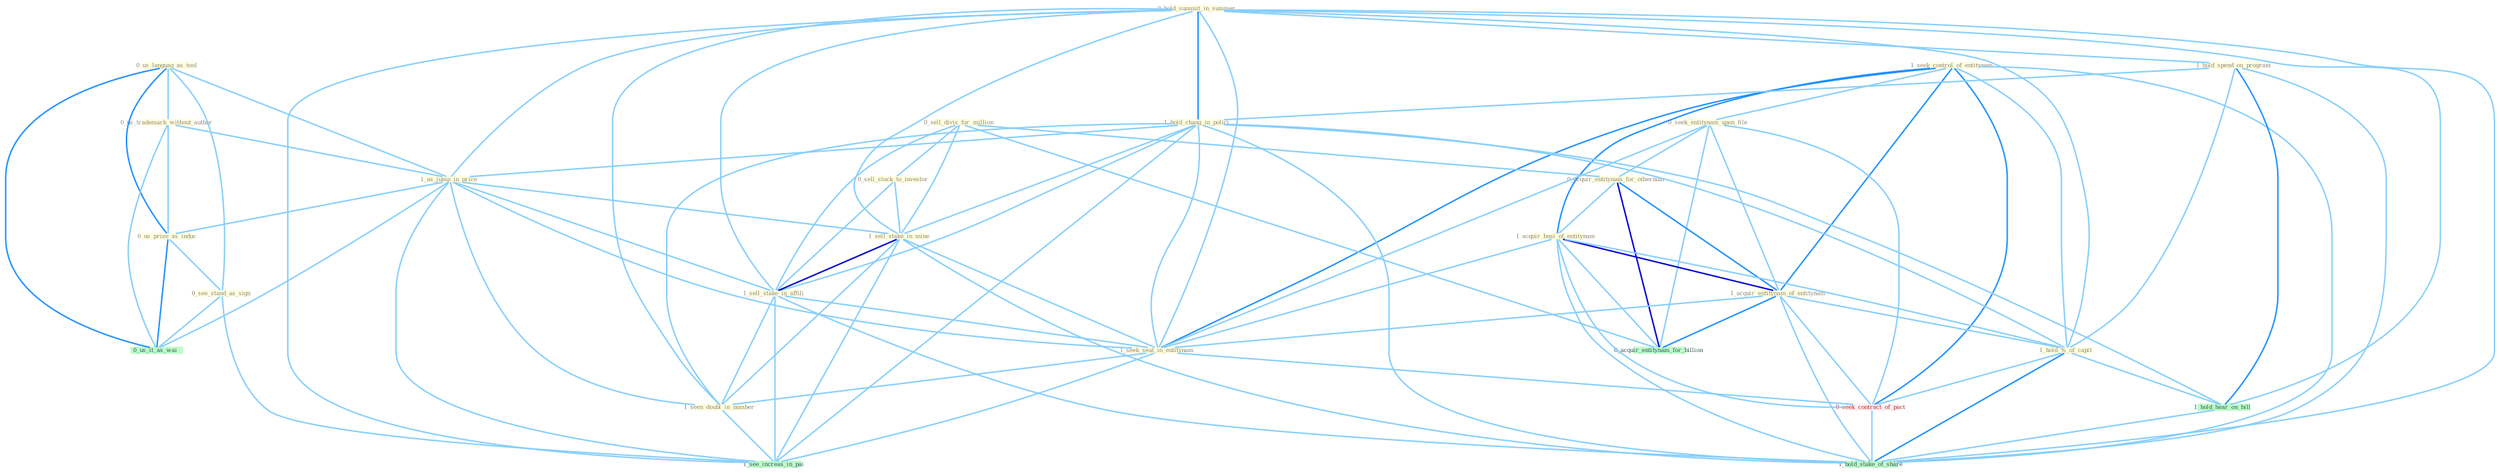 Graph G{ 
    node
    [shape=polygon,style=filled,width=.5,height=.06,color="#BDFCC9",fixedsize=true,fontsize=4,
    fontcolor="#2f4f4f"];
    {node
    [color="#ffffe0", fontcolor="#8b7d6b"] "0_us_languag_as_tool " "1_seek_control_of_entitynam " "0_sell_divis_for_million " "0_sell_stock_to_investor " "0_hold_summit_in_summer " "0_seek_entitynam_upon_file " "1_hold_spend_on_program " "0_us_trademark_without_author " "0_acquir_entitynam_for_othernum " "1_hold_chang_in_polici " "1_acquir_busi_of_entitynam " "1_us_jump_in_price " "1_acquir_entitynam_of_entitynam " "1_sell_stake_in_mine " "0_us_prize_as_induc " "1_sell_stake_in_affili " "1_seek_seat_in_entitynam " "0_see_stand_as_sign " "1_hold_%_of_capit " "1_seen_doubl_in_number "}
{node [color="#fff0f5", fontcolor="#b22222"] "0_seek_contract_of_pact "}
edge [color="#B0E2FF"];

	"0_us_languag_as_tool " -- "0_us_trademark_without_author " [w="1", color="#87cefa" ];
	"0_us_languag_as_tool " -- "1_us_jump_in_price " [w="1", color="#87cefa" ];
	"0_us_languag_as_tool " -- "0_us_prize_as_induc " [w="2", color="#1e90ff" , len=0.8];
	"0_us_languag_as_tool " -- "0_see_stand_as_sign " [w="1", color="#87cefa" ];
	"0_us_languag_as_tool " -- "0_us_it_as_wai " [w="2", color="#1e90ff" , len=0.8];
	"1_seek_control_of_entitynam " -- "0_seek_entitynam_upon_file " [w="1", color="#87cefa" ];
	"1_seek_control_of_entitynam " -- "1_acquir_busi_of_entitynam " [w="2", color="#1e90ff" , len=0.8];
	"1_seek_control_of_entitynam " -- "1_acquir_entitynam_of_entitynam " [w="2", color="#1e90ff" , len=0.8];
	"1_seek_control_of_entitynam " -- "1_seek_seat_in_entitynam " [w="2", color="#1e90ff" , len=0.8];
	"1_seek_control_of_entitynam " -- "1_hold_%_of_capit " [w="1", color="#87cefa" ];
	"1_seek_control_of_entitynam " -- "0_seek_contract_of_pact " [w="2", color="#1e90ff" , len=0.8];
	"1_seek_control_of_entitynam " -- "1_hold_stake_of_share " [w="1", color="#87cefa" ];
	"0_sell_divis_for_million " -- "0_sell_stock_to_investor " [w="1", color="#87cefa" ];
	"0_sell_divis_for_million " -- "0_acquir_entitynam_for_othernum " [w="1", color="#87cefa" ];
	"0_sell_divis_for_million " -- "1_sell_stake_in_mine " [w="1", color="#87cefa" ];
	"0_sell_divis_for_million " -- "1_sell_stake_in_affili " [w="1", color="#87cefa" ];
	"0_sell_divis_for_million " -- "0_acquir_entitynam_for_billion " [w="1", color="#87cefa" ];
	"0_sell_stock_to_investor " -- "1_sell_stake_in_mine " [w="1", color="#87cefa" ];
	"0_sell_stock_to_investor " -- "1_sell_stake_in_affili " [w="1", color="#87cefa" ];
	"0_hold_summit_in_summer " -- "1_hold_spend_on_program " [w="1", color="#87cefa" ];
	"0_hold_summit_in_summer " -- "1_hold_chang_in_polici " [w="2", color="#1e90ff" , len=0.8];
	"0_hold_summit_in_summer " -- "1_us_jump_in_price " [w="1", color="#87cefa" ];
	"0_hold_summit_in_summer " -- "1_sell_stake_in_mine " [w="1", color="#87cefa" ];
	"0_hold_summit_in_summer " -- "1_sell_stake_in_affili " [w="1", color="#87cefa" ];
	"0_hold_summit_in_summer " -- "1_seek_seat_in_entitynam " [w="1", color="#87cefa" ];
	"0_hold_summit_in_summer " -- "1_hold_%_of_capit " [w="1", color="#87cefa" ];
	"0_hold_summit_in_summer " -- "1_seen_doubl_in_number " [w="1", color="#87cefa" ];
	"0_hold_summit_in_summer " -- "1_see_increas_in_pai " [w="1", color="#87cefa" ];
	"0_hold_summit_in_summer " -- "1_hold_hear_on_bill " [w="1", color="#87cefa" ];
	"0_hold_summit_in_summer " -- "1_hold_stake_of_share " [w="1", color="#87cefa" ];
	"0_seek_entitynam_upon_file " -- "0_acquir_entitynam_for_othernum " [w="1", color="#87cefa" ];
	"0_seek_entitynam_upon_file " -- "1_acquir_entitynam_of_entitynam " [w="1", color="#87cefa" ];
	"0_seek_entitynam_upon_file " -- "1_seek_seat_in_entitynam " [w="1", color="#87cefa" ];
	"0_seek_entitynam_upon_file " -- "0_seek_contract_of_pact " [w="1", color="#87cefa" ];
	"0_seek_entitynam_upon_file " -- "0_acquir_entitynam_for_billion " [w="1", color="#87cefa" ];
	"1_hold_spend_on_program " -- "1_hold_chang_in_polici " [w="1", color="#87cefa" ];
	"1_hold_spend_on_program " -- "1_hold_%_of_capit " [w="1", color="#87cefa" ];
	"1_hold_spend_on_program " -- "1_hold_hear_on_bill " [w="2", color="#1e90ff" , len=0.8];
	"1_hold_spend_on_program " -- "1_hold_stake_of_share " [w="1", color="#87cefa" ];
	"0_us_trademark_without_author " -- "1_us_jump_in_price " [w="1", color="#87cefa" ];
	"0_us_trademark_without_author " -- "0_us_prize_as_induc " [w="1", color="#87cefa" ];
	"0_us_trademark_without_author " -- "0_us_it_as_wai " [w="1", color="#87cefa" ];
	"0_acquir_entitynam_for_othernum " -- "1_acquir_busi_of_entitynam " [w="1", color="#87cefa" ];
	"0_acquir_entitynam_for_othernum " -- "1_acquir_entitynam_of_entitynam " [w="2", color="#1e90ff" , len=0.8];
	"0_acquir_entitynam_for_othernum " -- "0_acquir_entitynam_for_billion " [w="3", color="#0000cd" , len=0.6];
	"1_hold_chang_in_polici " -- "1_us_jump_in_price " [w="1", color="#87cefa" ];
	"1_hold_chang_in_polici " -- "1_sell_stake_in_mine " [w="1", color="#87cefa" ];
	"1_hold_chang_in_polici " -- "1_sell_stake_in_affili " [w="1", color="#87cefa" ];
	"1_hold_chang_in_polici " -- "1_seek_seat_in_entitynam " [w="1", color="#87cefa" ];
	"1_hold_chang_in_polici " -- "1_hold_%_of_capit " [w="1", color="#87cefa" ];
	"1_hold_chang_in_polici " -- "1_seen_doubl_in_number " [w="1", color="#87cefa" ];
	"1_hold_chang_in_polici " -- "1_see_increas_in_pai " [w="1", color="#87cefa" ];
	"1_hold_chang_in_polici " -- "1_hold_hear_on_bill " [w="1", color="#87cefa" ];
	"1_hold_chang_in_polici " -- "1_hold_stake_of_share " [w="1", color="#87cefa" ];
	"1_acquir_busi_of_entitynam " -- "1_acquir_entitynam_of_entitynam " [w="3", color="#0000cd" , len=0.6];
	"1_acquir_busi_of_entitynam " -- "1_seek_seat_in_entitynam " [w="1", color="#87cefa" ];
	"1_acquir_busi_of_entitynam " -- "1_hold_%_of_capit " [w="1", color="#87cefa" ];
	"1_acquir_busi_of_entitynam " -- "0_seek_contract_of_pact " [w="1", color="#87cefa" ];
	"1_acquir_busi_of_entitynam " -- "0_acquir_entitynam_for_billion " [w="1", color="#87cefa" ];
	"1_acquir_busi_of_entitynam " -- "1_hold_stake_of_share " [w="1", color="#87cefa" ];
	"1_us_jump_in_price " -- "1_sell_stake_in_mine " [w="1", color="#87cefa" ];
	"1_us_jump_in_price " -- "0_us_prize_as_induc " [w="1", color="#87cefa" ];
	"1_us_jump_in_price " -- "1_sell_stake_in_affili " [w="1", color="#87cefa" ];
	"1_us_jump_in_price " -- "1_seek_seat_in_entitynam " [w="1", color="#87cefa" ];
	"1_us_jump_in_price " -- "1_seen_doubl_in_number " [w="1", color="#87cefa" ];
	"1_us_jump_in_price " -- "0_us_it_as_wai " [w="1", color="#87cefa" ];
	"1_us_jump_in_price " -- "1_see_increas_in_pai " [w="1", color="#87cefa" ];
	"1_acquir_entitynam_of_entitynam " -- "1_seek_seat_in_entitynam " [w="1", color="#87cefa" ];
	"1_acquir_entitynam_of_entitynam " -- "1_hold_%_of_capit " [w="1", color="#87cefa" ];
	"1_acquir_entitynam_of_entitynam " -- "0_seek_contract_of_pact " [w="1", color="#87cefa" ];
	"1_acquir_entitynam_of_entitynam " -- "0_acquir_entitynam_for_billion " [w="2", color="#1e90ff" , len=0.8];
	"1_acquir_entitynam_of_entitynam " -- "1_hold_stake_of_share " [w="1", color="#87cefa" ];
	"1_sell_stake_in_mine " -- "1_sell_stake_in_affili " [w="3", color="#0000cd" , len=0.6];
	"1_sell_stake_in_mine " -- "1_seek_seat_in_entitynam " [w="1", color="#87cefa" ];
	"1_sell_stake_in_mine " -- "1_seen_doubl_in_number " [w="1", color="#87cefa" ];
	"1_sell_stake_in_mine " -- "1_see_increas_in_pai " [w="1", color="#87cefa" ];
	"1_sell_stake_in_mine " -- "1_hold_stake_of_share " [w="1", color="#87cefa" ];
	"0_us_prize_as_induc " -- "0_see_stand_as_sign " [w="1", color="#87cefa" ];
	"0_us_prize_as_induc " -- "0_us_it_as_wai " [w="2", color="#1e90ff" , len=0.8];
	"1_sell_stake_in_affili " -- "1_seek_seat_in_entitynam " [w="1", color="#87cefa" ];
	"1_sell_stake_in_affili " -- "1_seen_doubl_in_number " [w="1", color="#87cefa" ];
	"1_sell_stake_in_affili " -- "1_see_increas_in_pai " [w="1", color="#87cefa" ];
	"1_sell_stake_in_affili " -- "1_hold_stake_of_share " [w="1", color="#87cefa" ];
	"1_seek_seat_in_entitynam " -- "1_seen_doubl_in_number " [w="1", color="#87cefa" ];
	"1_seek_seat_in_entitynam " -- "0_seek_contract_of_pact " [w="1", color="#87cefa" ];
	"1_seek_seat_in_entitynam " -- "1_see_increas_in_pai " [w="1", color="#87cefa" ];
	"0_see_stand_as_sign " -- "0_us_it_as_wai " [w="1", color="#87cefa" ];
	"0_see_stand_as_sign " -- "1_see_increas_in_pai " [w="1", color="#87cefa" ];
	"1_hold_%_of_capit " -- "0_seek_contract_of_pact " [w="1", color="#87cefa" ];
	"1_hold_%_of_capit " -- "1_hold_hear_on_bill " [w="1", color="#87cefa" ];
	"1_hold_%_of_capit " -- "1_hold_stake_of_share " [w="2", color="#1e90ff" , len=0.8];
	"1_seen_doubl_in_number " -- "1_see_increas_in_pai " [w="1", color="#87cefa" ];
	"0_seek_contract_of_pact " -- "1_hold_stake_of_share " [w="1", color="#87cefa" ];
	"1_hold_hear_on_bill " -- "1_hold_stake_of_share " [w="1", color="#87cefa" ];
}